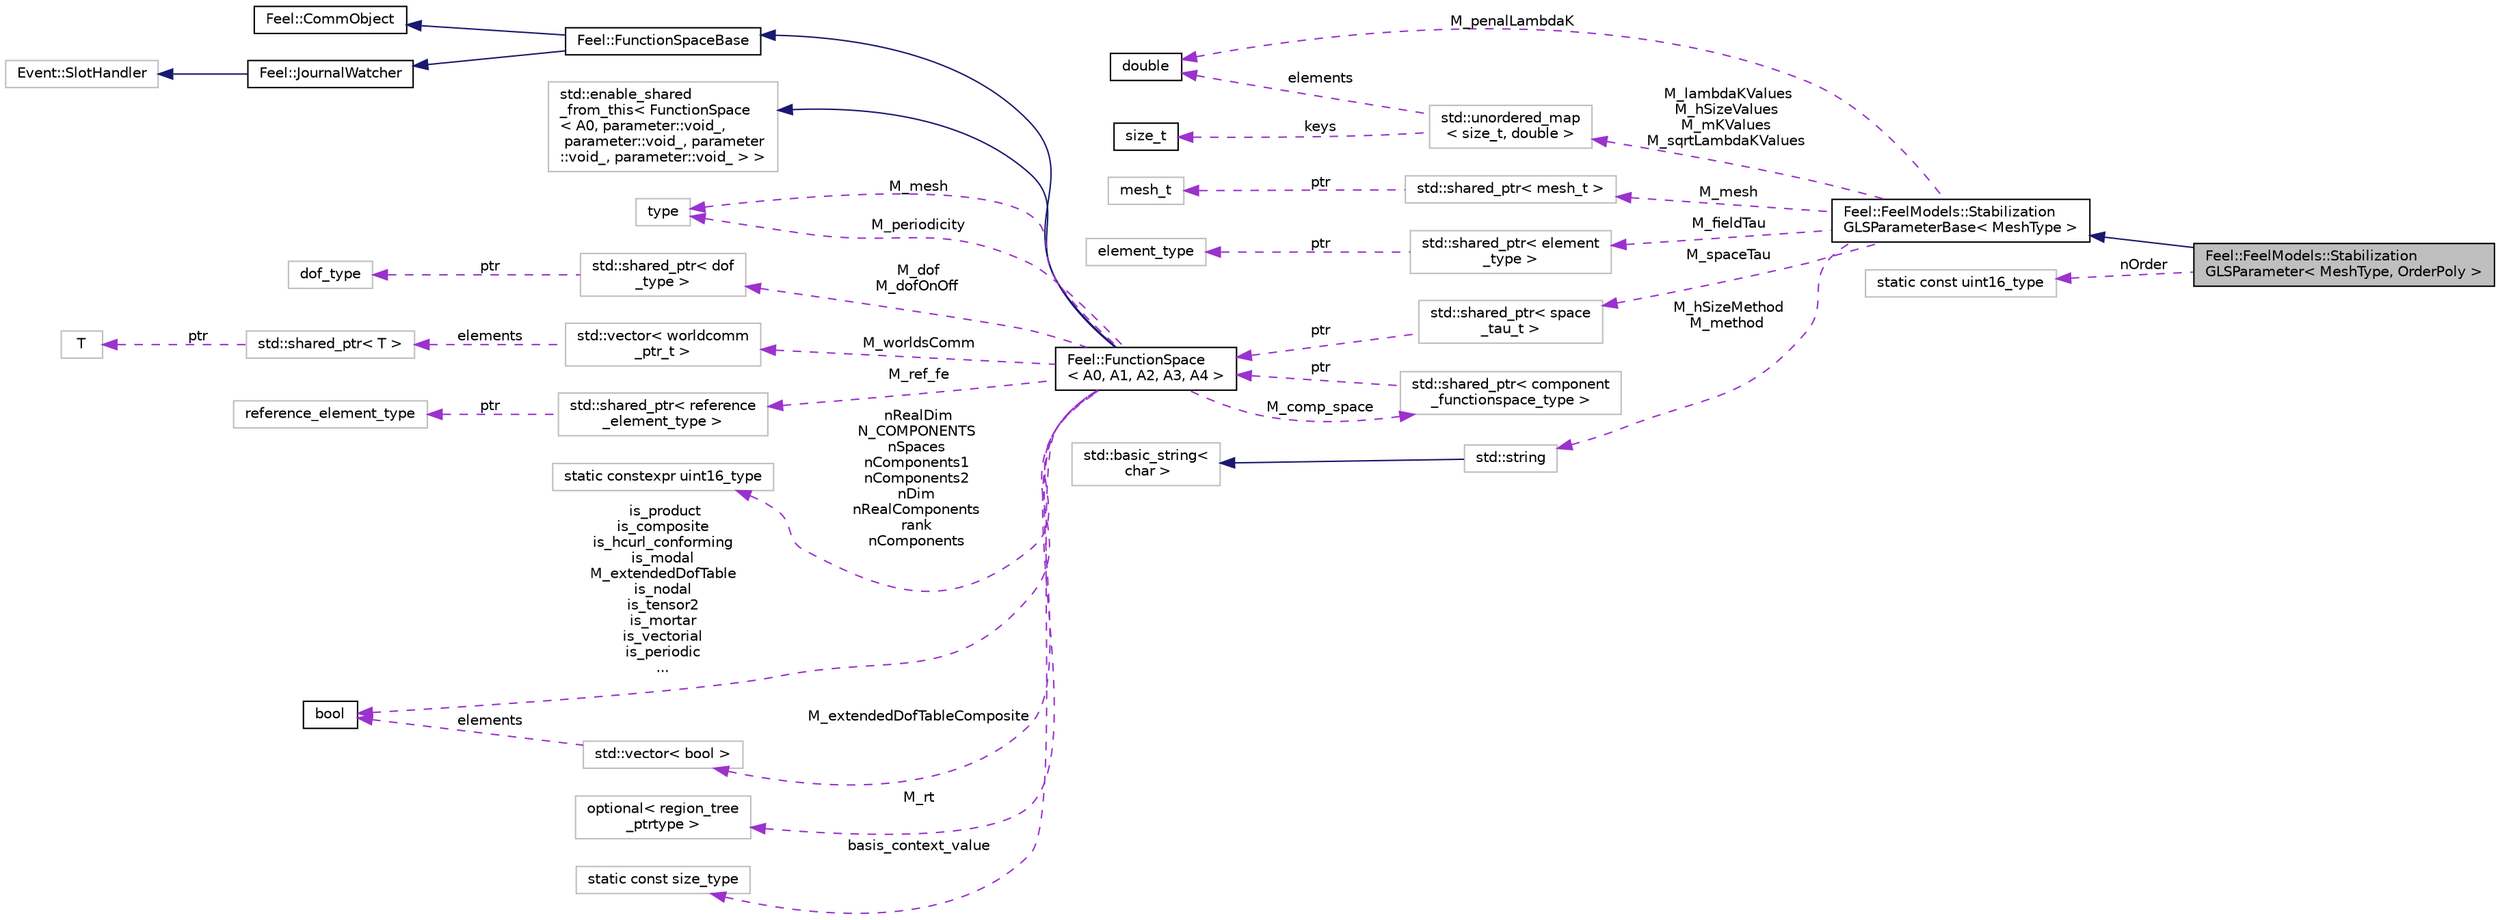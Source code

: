 digraph "Feel::FeelModels::StabilizationGLSParameter&lt; MeshType, OrderPoly &gt;"
{
 // LATEX_PDF_SIZE
  edge [fontname="Helvetica",fontsize="10",labelfontname="Helvetica",labelfontsize="10"];
  node [fontname="Helvetica",fontsize="10",shape=record];
  rankdir="LR";
  Node1 [label="Feel::FeelModels::Stabilization\lGLSParameter\< MeshType, OrderPoly \>",height=0.2,width=0.4,color="black", fillcolor="grey75", style="filled", fontcolor="black",tooltip=" "];
  Node2 -> Node1 [dir="back",color="midnightblue",fontsize="10",style="solid",fontname="Helvetica"];
  Node2 [label="Feel::FeelModels::Stabilization\lGLSParameterBase\< MeshType \>",height=0.2,width=0.4,color="black", fillcolor="white", style="filled",URL="$classFeel_1_1FeelModels_1_1StabilizationGLSParameterBase.html",tooltip=" "];
  Node3 -> Node2 [dir="back",color="darkorchid3",fontsize="10",style="dashed",label=" M_lambdaKValues\nM_hSizeValues\nM_mKValues\nM_sqrtLambdaKValues" ,fontname="Helvetica"];
  Node3 [label="std::unordered_map\l\< size_t, double \>",height=0.2,width=0.4,color="grey75", fillcolor="white", style="filled",tooltip=" "];
  Node4 -> Node3 [dir="back",color="darkorchid3",fontsize="10",style="dashed",label=" elements" ,fontname="Helvetica"];
  Node4 [label="double",height=0.2,width=0.4,color="black", fillcolor="white", style="filled",URL="$classdouble.html",tooltip=" "];
  Node5 -> Node3 [dir="back",color="darkorchid3",fontsize="10",style="dashed",label=" keys" ,fontname="Helvetica"];
  Node5 [label="size_t",height=0.2,width=0.4,color="black", fillcolor="white", style="filled",URL="$classsize__t.html",tooltip=" "];
  Node4 -> Node2 [dir="back",color="darkorchid3",fontsize="10",style="dashed",label=" M_penalLambdaK" ,fontname="Helvetica"];
  Node6 -> Node2 [dir="back",color="darkorchid3",fontsize="10",style="dashed",label=" M_mesh" ,fontname="Helvetica"];
  Node6 [label="std::shared_ptr\< mesh_t \>",height=0.2,width=0.4,color="grey75", fillcolor="white", style="filled",tooltip=" "];
  Node7 -> Node6 [dir="back",color="darkorchid3",fontsize="10",style="dashed",label=" ptr" ,fontname="Helvetica"];
  Node7 [label="mesh_t",height=0.2,width=0.4,color="grey75", fillcolor="white", style="filled",tooltip=" "];
  Node8 -> Node2 [dir="back",color="darkorchid3",fontsize="10",style="dashed",label=" M_fieldTau" ,fontname="Helvetica"];
  Node8 [label="std::shared_ptr\< element\l_type \>",height=0.2,width=0.4,color="grey75", fillcolor="white", style="filled",tooltip=" "];
  Node9 -> Node8 [dir="back",color="darkorchid3",fontsize="10",style="dashed",label=" ptr" ,fontname="Helvetica"];
  Node9 [label="element_type",height=0.2,width=0.4,color="grey75", fillcolor="white", style="filled",tooltip=" "];
  Node10 -> Node2 [dir="back",color="darkorchid3",fontsize="10",style="dashed",label=" M_spaceTau" ,fontname="Helvetica"];
  Node10 [label="std::shared_ptr\< space\l_tau_t \>",height=0.2,width=0.4,color="grey75", fillcolor="white", style="filled",tooltip=" "];
  Node11 -> Node10 [dir="back",color="darkorchid3",fontsize="10",style="dashed",label=" ptr" ,fontname="Helvetica"];
  Node11 [label="Feel::FunctionSpace\l\< A0, A1, A2, A3, A4 \>",height=0.2,width=0.4,color="black", fillcolor="white", style="filled",URL="$classFeel_1_1FunctionSpace.html",tooltip=" "];
  Node12 -> Node11 [dir="back",color="midnightblue",fontsize="10",style="solid",fontname="Helvetica"];
  Node12 [label="Feel::FunctionSpaceBase",height=0.2,width=0.4,color="black", fillcolor="white", style="filled",URL="$classFeel_1_1FunctionSpaceBase.html",tooltip="base class for FunctionSpace"];
  Node13 -> Node12 [dir="back",color="midnightblue",fontsize="10",style="solid",fontname="Helvetica"];
  Node13 [label="Feel::CommObject",height=0.2,width=0.4,color="black", fillcolor="white", style="filled",URL="$classFeel_1_1CommObject.html",tooltip=" "];
  Node14 -> Node12 [dir="back",color="midnightblue",fontsize="10",style="solid",fontname="Helvetica"];
  Node14 [label="Feel::JournalWatcher",height=0.2,width=0.4,color="black", fillcolor="white", style="filled",URL="$classFeel_1_1JournalWatcher.html",tooltip=" "];
  Node15 -> Node14 [dir="back",color="midnightblue",fontsize="10",style="solid",fontname="Helvetica"];
  Node15 [label="Event::SlotHandler",height=0.2,width=0.4,color="grey75", fillcolor="white", style="filled",tooltip=" "];
  Node16 -> Node11 [dir="back",color="midnightblue",fontsize="10",style="solid",fontname="Helvetica"];
  Node16 [label="std::enable_shared\l_from_this\< FunctionSpace\l\< A0, parameter::void_,\l parameter::void_, parameter\l::void_, parameter::void_ \> \>",height=0.2,width=0.4,color="grey75", fillcolor="white", style="filled",tooltip=" "];
  Node17 -> Node11 [dir="back",color="darkorchid3",fontsize="10",style="dashed",label=" M_mesh" ,fontname="Helvetica"];
  Node17 [label="type",height=0.2,width=0.4,color="grey75", fillcolor="white", style="filled",tooltip=" "];
  Node18 -> Node11 [dir="back",color="darkorchid3",fontsize="10",style="dashed",label=" M_dof\nM_dofOnOff" ,fontname="Helvetica"];
  Node18 [label="std::shared_ptr\< dof\l_type \>",height=0.2,width=0.4,color="grey75", fillcolor="white", style="filled",tooltip=" "];
  Node19 -> Node18 [dir="back",color="darkorchid3",fontsize="10",style="dashed",label=" ptr" ,fontname="Helvetica"];
  Node19 [label="dof_type",height=0.2,width=0.4,color="grey75", fillcolor="white", style="filled",tooltip=" "];
  Node20 -> Node11 [dir="back",color="darkorchid3",fontsize="10",style="dashed",label=" M_worldsComm" ,fontname="Helvetica"];
  Node20 [label="std::vector\< worldcomm\l_ptr_t \>",height=0.2,width=0.4,color="grey75", fillcolor="white", style="filled",tooltip=" "];
  Node21 -> Node20 [dir="back",color="darkorchid3",fontsize="10",style="dashed",label=" elements" ,fontname="Helvetica"];
  Node21 [label="std::shared_ptr\< T \>",height=0.2,width=0.4,color="grey75", fillcolor="white", style="filled",tooltip="STL class."];
  Node22 -> Node21 [dir="back",color="darkorchid3",fontsize="10",style="dashed",label=" ptr" ,fontname="Helvetica"];
  Node22 [label="T",height=0.2,width=0.4,color="grey75", fillcolor="white", style="filled",tooltip=" "];
  Node23 -> Node11 [dir="back",color="darkorchid3",fontsize="10",style="dashed",label=" M_ref_fe" ,fontname="Helvetica"];
  Node23 [label="std::shared_ptr\< reference\l_element_type \>",height=0.2,width=0.4,color="grey75", fillcolor="white", style="filled",tooltip=" "];
  Node24 -> Node23 [dir="back",color="darkorchid3",fontsize="10",style="dashed",label=" ptr" ,fontname="Helvetica"];
  Node24 [label="reference_element_type",height=0.2,width=0.4,color="grey75", fillcolor="white", style="filled",tooltip=" "];
  Node25 -> Node11 [dir="back",color="darkorchid3",fontsize="10",style="dashed",label=" nRealDim\nN_COMPONENTS\nnSpaces\nnComponents1\nnComponents2\nnDim\nnRealComponents\nrank\nnComponents" ,fontname="Helvetica"];
  Node25 [label="static constexpr uint16_type",height=0.2,width=0.4,color="grey75", fillcolor="white", style="filled",tooltip=" "];
  Node26 -> Node11 [dir="back",color="darkorchid3",fontsize="10",style="dashed",label=" is_product\nis_composite\nis_hcurl_conforming\nis_modal\nM_extendedDofTable\nis_nodal\nis_tensor2\nis_mortar\nis_vectorial\nis_periodic\n..." ,fontname="Helvetica"];
  Node26 [label="bool",height=0.2,width=0.4,color="black", fillcolor="white", style="filled",URL="$classbool.html",tooltip=" "];
  Node27 -> Node11 [dir="back",color="darkorchid3",fontsize="10",style="dashed",label=" M_rt" ,fontname="Helvetica"];
  Node27 [label="optional\< region_tree\l_ptrtype \>",height=0.2,width=0.4,color="grey75", fillcolor="white", style="filled",tooltip=" "];
  Node28 -> Node11 [dir="back",color="darkorchid3",fontsize="10",style="dashed",label=" M_extendedDofTableComposite" ,fontname="Helvetica"];
  Node28 [label="std::vector\< bool \>",height=0.2,width=0.4,color="grey75", fillcolor="white", style="filled",tooltip=" "];
  Node26 -> Node28 [dir="back",color="darkorchid3",fontsize="10",style="dashed",label=" elements" ,fontname="Helvetica"];
  Node17 -> Node11 [dir="back",color="darkorchid3",fontsize="10",style="dashed",label=" M_periodicity" ,fontname="Helvetica"];
  Node29 -> Node11 [dir="back",color="darkorchid3",fontsize="10",style="dashed",label=" basis_context_value" ,fontname="Helvetica"];
  Node29 [label="static const size_type",height=0.2,width=0.4,color="grey75", fillcolor="white", style="filled",tooltip=" "];
  Node30 -> Node11 [dir="back",color="darkorchid3",fontsize="10",style="dashed",label=" M_comp_space" ,fontname="Helvetica"];
  Node30 [label="std::shared_ptr\< component\l_functionspace_type \>",height=0.2,width=0.4,color="grey75", fillcolor="white", style="filled",tooltip=" "];
  Node11 -> Node30 [dir="back",color="darkorchid3",fontsize="10",style="dashed",label=" ptr" ,fontname="Helvetica"];
  Node31 -> Node2 [dir="back",color="darkorchid3",fontsize="10",style="dashed",label=" M_hSizeMethod\nM_method" ,fontname="Helvetica"];
  Node31 [label="std::string",height=0.2,width=0.4,color="grey75", fillcolor="white", style="filled",tooltip="STL class."];
  Node32 -> Node31 [dir="back",color="midnightblue",fontsize="10",style="solid",fontname="Helvetica"];
  Node32 [label="std::basic_string\<\l char \>",height=0.2,width=0.4,color="grey75", fillcolor="white", style="filled",tooltip="STL class."];
  Node33 -> Node1 [dir="back",color="darkorchid3",fontsize="10",style="dashed",label=" nOrder" ,fontname="Helvetica"];
  Node33 [label="static const uint16_type",height=0.2,width=0.4,color="grey75", fillcolor="white", style="filled",tooltip=" "];
}
